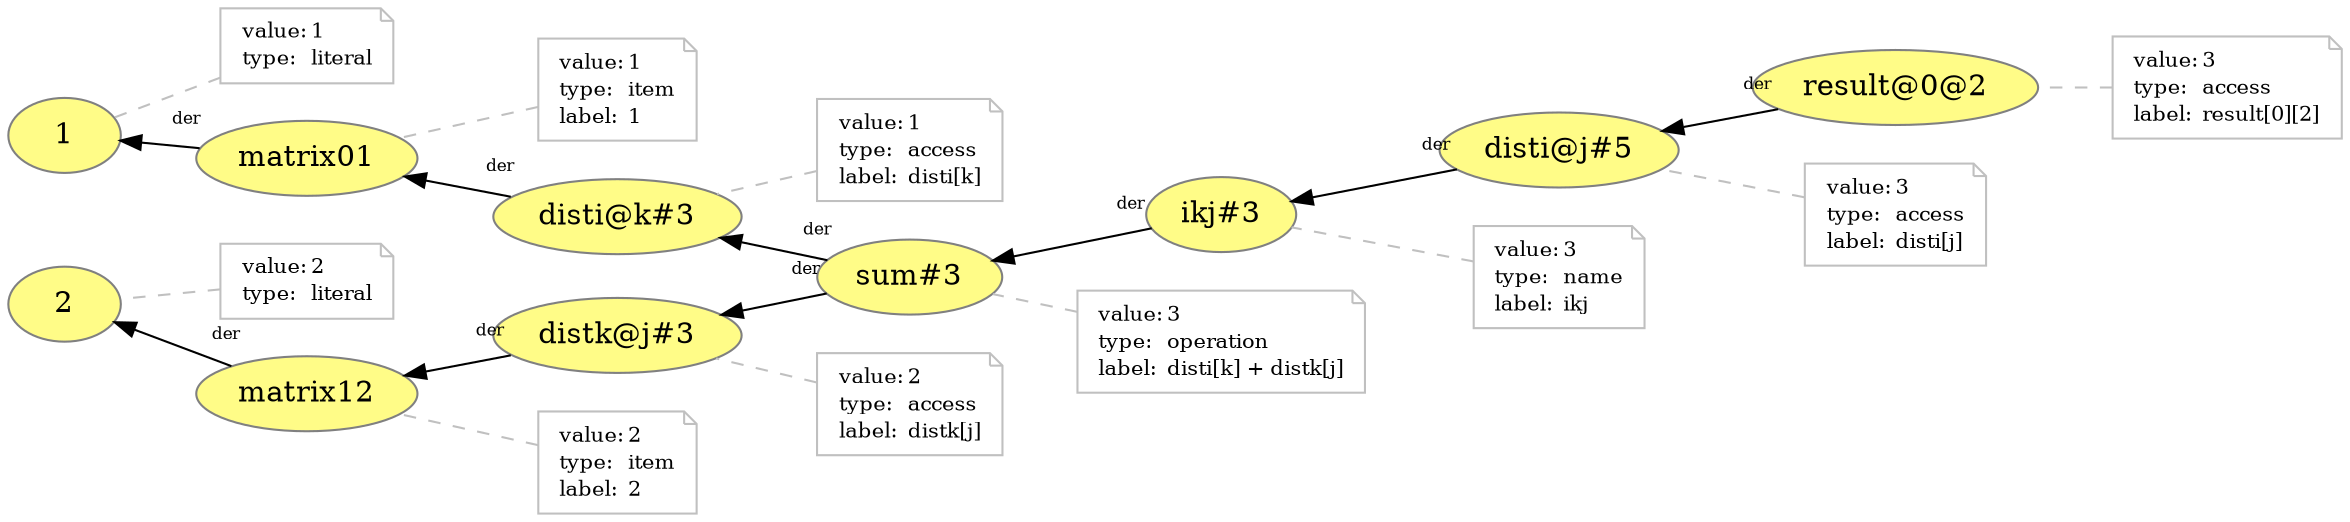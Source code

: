 digraph "PROV" { size="16,12"; rankdir="RL";
"http://example.org/matrix01" [fillcolor="#FFFC87",color="#808080",style="filled",label="matrix01",URL="http://example.org/matrix01"]
"-attrs0" [color="gray",shape="note",fontsize="10",fontcolor="black",label=<<TABLE cellpadding="0" border="0">
	<TR>
	    <TD align="left">value:</TD>
	    <TD align="left">1</TD>
	</TR>
	<TR>
	    <TD align="left">type:</TD>
	    <TD align="left">item</TD>
	</TR>
	<TR>
	    <TD align="left">label:</TD>
	    <TD align="left">1</TD>
	</TR>
</TABLE>>]
"-attrs0" -> "http://example.org/matrix01" [color="gray",style="dashed",arrowhead="none"]
"http://example.org/result@0@2" -> "http://example.org/disti@j#5" [labelfontsize="8",labeldistance="1.5",labelangle="60.0",rotation="20",taillabel="der"]
"http://example.org/1" [fillcolor="#FFFC87",color="#808080",style="filled",label="1",URL="http://example.org/1"]
"-attrs1" [color="gray",shape="note",fontsize="10",fontcolor="black",label=<<TABLE cellpadding="0" border="0">
	<TR>
	    <TD align="left">value:</TD>
	    <TD align="left">1</TD>
	</TR>
	<TR>
	    <TD align="left">type:</TD>
	    <TD align="left">literal</TD>
	</TR>
</TABLE>>]
"-attrs1" -> "http://example.org/1" [color="gray",style="dashed",arrowhead="none"]
"http://example.org/distk@j#3" -> "http://example.org/matrix12" [labelfontsize="8",labeldistance="1.5",labelangle="60.0",rotation="20",taillabel="der"]
"http://example.org/ikj#3" -> "http://example.org/sum#3" [labelfontsize="8",labeldistance="1.5",labelangle="60.0",rotation="20",taillabel="der"]
"http://example.org/disti@k#3" [fillcolor="#FFFC87",color="#808080",style="filled",label="disti@k#3",URL="http://example.org/disti@k#3"]
"-attrs2" [color="gray",shape="note",fontsize="10",fontcolor="black",label=<<TABLE cellpadding="0" border="0">
	<TR>
	    <TD align="left">value:</TD>
	    <TD align="left">1</TD>
	</TR>
	<TR>
	    <TD align="left">type:</TD>
	    <TD align="left">access</TD>
	</TR>
	<TR>
	    <TD align="left">label:</TD>
	    <TD align="left">disti[k]</TD>
	</TR>
</TABLE>>]
"-attrs2" -> "http://example.org/disti@k#3" [color="gray",style="dashed",arrowhead="none"]
"http://example.org/disti@j#5" [fillcolor="#FFFC87",color="#808080",style="filled",label="disti@j#5",URL="http://example.org/disti@j#5"]
"-attrs3" [color="gray",shape="note",fontsize="10",fontcolor="black",label=<<TABLE cellpadding="0" border="0">
	<TR>
	    <TD align="left">value:</TD>
	    <TD align="left">3</TD>
	</TR>
	<TR>
	    <TD align="left">type:</TD>
	    <TD align="left">access</TD>
	</TR>
	<TR>
	    <TD align="left">label:</TD>
	    <TD align="left">disti[j]</TD>
	</TR>
</TABLE>>]
"-attrs3" -> "http://example.org/disti@j#5" [color="gray",style="dashed",arrowhead="none"]
"http://example.org/result@0@2" [fillcolor="#FFFC87",color="#808080",style="filled",label="result@0@2",URL="http://example.org/result@0@2"]
"-attrs4" [color="gray",shape="note",fontsize="10",fontcolor="black",label=<<TABLE cellpadding="0" border="0">
	<TR>
	    <TD align="left">value:</TD>
	    <TD align="left">3</TD>
	</TR>
	<TR>
	    <TD align="left">type:</TD>
	    <TD align="left">access</TD>
	</TR>
	<TR>
	    <TD align="left">label:</TD>
	    <TD align="left">result[0][2]</TD>
	</TR>
</TABLE>>]
"-attrs4" -> "http://example.org/result@0@2" [color="gray",style="dashed",arrowhead="none"]
"http://example.org/disti@j#5" -> "http://example.org/ikj#3" [labelfontsize="8",labeldistance="1.5",labelangle="60.0",rotation="20",taillabel="der"]
"http://example.org/sum#3" -> "http://example.org/distk@j#3" [labelfontsize="8",labeldistance="1.5",labelangle="60.0",rotation="20",taillabel="der"]
"http://example.org/distk@j#3" [fillcolor="#FFFC87",color="#808080",style="filled",label="distk@j#3",URL="http://example.org/distk@j#3"]
"-attrs5" [color="gray",shape="note",fontsize="10",fontcolor="black",label=<<TABLE cellpadding="0" border="0">
	<TR>
	    <TD align="left">value:</TD>
	    <TD align="left">2</TD>
	</TR>
	<TR>
	    <TD align="left">type:</TD>
	    <TD align="left">access</TD>
	</TR>
	<TR>
	    <TD align="left">label:</TD>
	    <TD align="left">distk[j]</TD>
	</TR>
</TABLE>>]
"-attrs5" -> "http://example.org/distk@j#3" [color="gray",style="dashed",arrowhead="none"]
"http://example.org/matrix12" [fillcolor="#FFFC87",color="#808080",style="filled",label="matrix12",URL="http://example.org/matrix12"]
"-attrs6" [color="gray",shape="note",fontsize="10",fontcolor="black",label=<<TABLE cellpadding="0" border="0">
	<TR>
	    <TD align="left">value:</TD>
	    <TD align="left">2</TD>
	</TR>
	<TR>
	    <TD align="left">type:</TD>
	    <TD align="left">item</TD>
	</TR>
	<TR>
	    <TD align="left">label:</TD>
	    <TD align="left">2</TD>
	</TR>
</TABLE>>]
"-attrs6" -> "http://example.org/matrix12" [color="gray",style="dashed",arrowhead="none"]
"http://example.org/2" [fillcolor="#FFFC87",color="#808080",style="filled",label="2",URL="http://example.org/2"]
"-attrs7" [color="gray",shape="note",fontsize="10",fontcolor="black",label=<<TABLE cellpadding="0" border="0">
	<TR>
	    <TD align="left">value:</TD>
	    <TD align="left">2</TD>
	</TR>
	<TR>
	    <TD align="left">type:</TD>
	    <TD align="left">literal</TD>
	</TR>
</TABLE>>]
"-attrs7" -> "http://example.org/2" [color="gray",style="dashed",arrowhead="none"]
"http://example.org/ikj#3" [fillcolor="#FFFC87",color="#808080",style="filled",label="ikj#3",URL="http://example.org/ikj#3"]
"-attrs8" [color="gray",shape="note",fontsize="10",fontcolor="black",label=<<TABLE cellpadding="0" border="0">
	<TR>
	    <TD align="left">value:</TD>
	    <TD align="left">3</TD>
	</TR>
	<TR>
	    <TD align="left">type:</TD>
	    <TD align="left">name</TD>
	</TR>
	<TR>
	    <TD align="left">label:</TD>
	    <TD align="left">ikj</TD>
	</TR>
</TABLE>>]
"-attrs8" -> "http://example.org/ikj#3" [color="gray",style="dashed",arrowhead="none"]
"http://example.org/sum#3" -> "http://example.org/disti@k#3" [labelfontsize="8",labeldistance="1.5",labelangle="60.0",rotation="20",taillabel="der"]
"http://example.org/matrix01" -> "http://example.org/1" [labelfontsize="8",labeldistance="1.5",labelangle="60.0",rotation="20",taillabel="der"]
"http://example.org/disti@k#3" -> "http://example.org/matrix01" [labelfontsize="8",labeldistance="1.5",labelangle="60.0",rotation="20",taillabel="der"]
"http://example.org/matrix12" -> "http://example.org/2" [labelfontsize="8",labeldistance="1.5",labelangle="60.0",rotation="20",taillabel="der"]
"http://example.org/sum#3" [fillcolor="#FFFC87",color="#808080",style="filled",label="sum#3",URL="http://example.org/sum#3"]
"-attrs9" [color="gray",shape="note",fontsize="10",fontcolor="black",label=<<TABLE cellpadding="0" border="0">
	<TR>
	    <TD align="left">value:</TD>
	    <TD align="left">3</TD>
	</TR>
	<TR>
	    <TD align="left">type:</TD>
	    <TD align="left">operation</TD>
	</TR>
	<TR>
	    <TD align="left">label:</TD>
	    <TD align="left">disti[k] + distk[j]</TD>
	</TR>
</TABLE>>]
"-attrs9" -> "http://example.org/sum#3" [color="gray",style="dashed",arrowhead="none"]
}